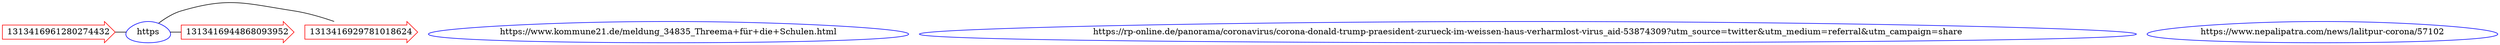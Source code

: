 graph {
	node [color=red shape=rarrow]
	1313416961280274432 [label=1313416961280274432]
	node [color=blue shape=egg]
	"https://www.kommune21.de/meldung_34835_Threema+für+die+Schulen.html" [label="https://www.kommune21.de/meldung_34835_Threema+für+die+Schulen.html"]
	1313416961280274432 -- https:"//www.kommune21.de/meldung_34835_Threema+für+die+Schulen.html" [constraint=false]
	node [color=red shape=rarrow]
	1313416944868093952 [label=1313416944868093952]
	node [color=blue shape=egg]
	"https://rp-online.de/panorama/coronavirus/corona-donald-trump-praesident-zurueck-im-weissen-haus-verharmlost-virus_aid-53874309?utm_source=twitter&utm_medium=referral&utm_campaign=share" [label="https://rp-online.de/panorama/coronavirus/corona-donald-trump-praesident-zurueck-im-weissen-haus-verharmlost-virus_aid-53874309?utm_source=twitter&utm_medium=referral&utm_campaign=share"]
	1313416944868093952 -- https:"//rp-online.de/panorama/coronavirus/corona-donald-trump-praesident-zurueck-im-weissen-haus-verharmlost-virus_aid-53874309?utm_source=twitter&utm_medium=referral&utm_campaign=share" [constraint=false]
	node [color=red shape=rarrow]
	1313416929781018624 [label=1313416929781018624]
	node [color=blue shape=egg]
	"https://www.nepalipatra.com/news/lalitpur-corona/57102" [label="https://www.nepalipatra.com/news/lalitpur-corona/57102"]
	1313416929781018624 -- https:"//www.nepalipatra.com/news/lalitpur-corona/57102" [constraint=false]
}
